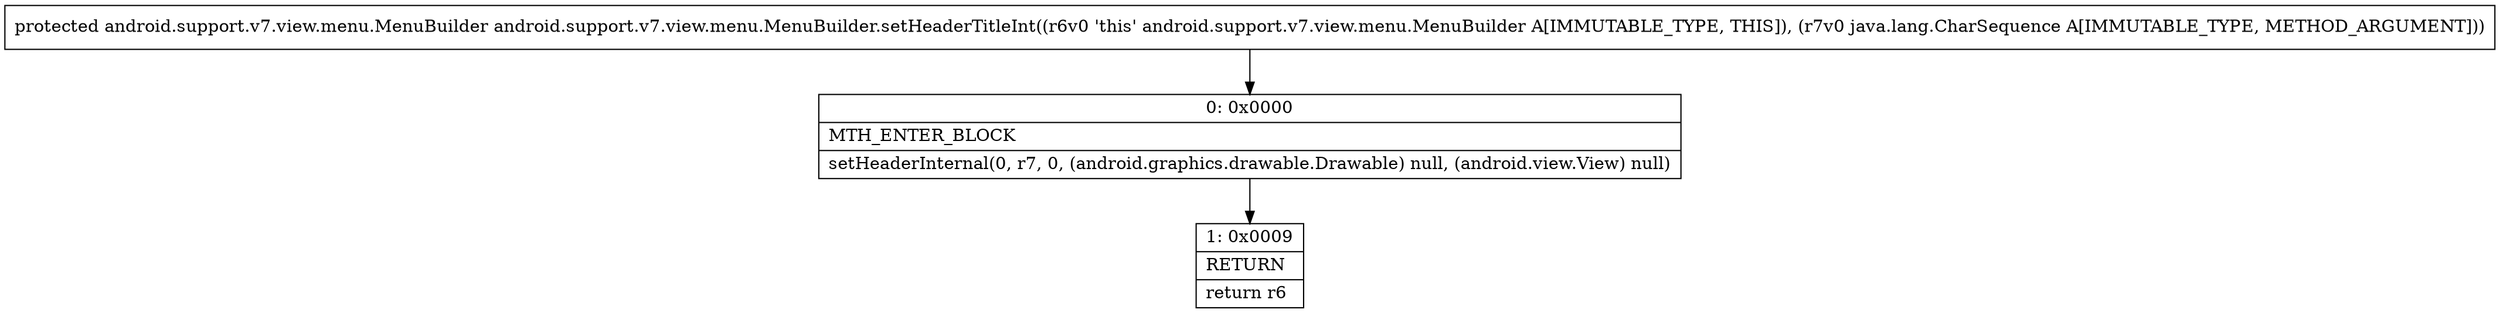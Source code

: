 digraph "CFG forandroid.support.v7.view.menu.MenuBuilder.setHeaderTitleInt(Ljava\/lang\/CharSequence;)Landroid\/support\/v7\/view\/menu\/MenuBuilder;" {
Node_0 [shape=record,label="{0\:\ 0x0000|MTH_ENTER_BLOCK\l|setHeaderInternal(0, r7, 0, (android.graphics.drawable.Drawable) null, (android.view.View) null)\l}"];
Node_1 [shape=record,label="{1\:\ 0x0009|RETURN\l|return r6\l}"];
MethodNode[shape=record,label="{protected android.support.v7.view.menu.MenuBuilder android.support.v7.view.menu.MenuBuilder.setHeaderTitleInt((r6v0 'this' android.support.v7.view.menu.MenuBuilder A[IMMUTABLE_TYPE, THIS]), (r7v0 java.lang.CharSequence A[IMMUTABLE_TYPE, METHOD_ARGUMENT])) }"];
MethodNode -> Node_0;
Node_0 -> Node_1;
}

